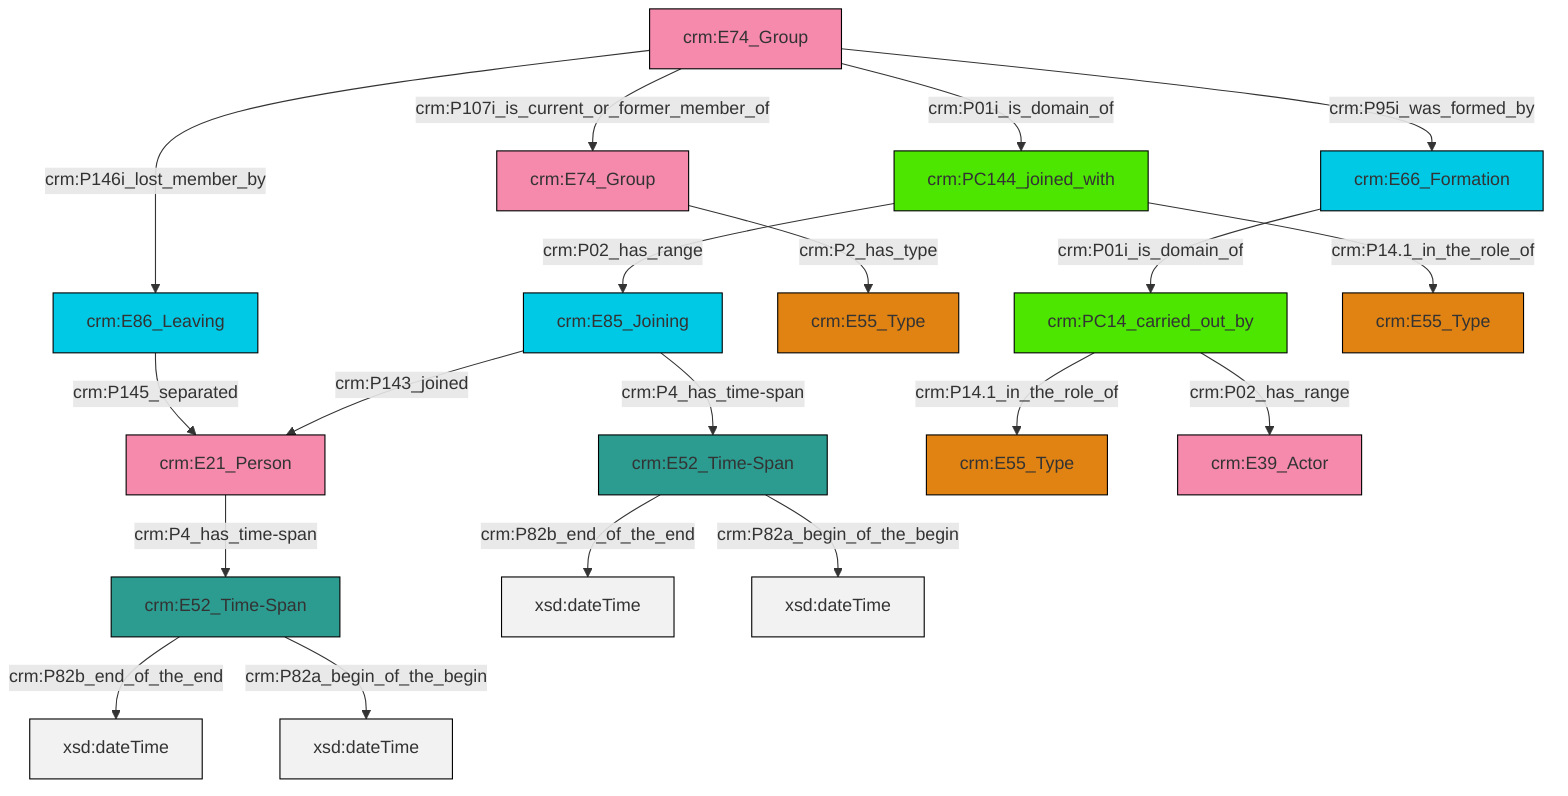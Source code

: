 graph TD
classDef Literal fill:#f2f2f2,stroke:#000000;
classDef CRM_Entity fill:#FFFFFF,stroke:#000000;
classDef Temporal_Entity fill:#00C9E6, stroke:#000000;
classDef Type fill:#E18312, stroke:#000000;
classDef Time-Span fill:#2C9C91, stroke:#000000;
classDef Appellation fill:#FFEB7F, stroke:#000000;
classDef Place fill:#008836, stroke:#000000;
classDef Persistent_Item fill:#B266B2, stroke:#000000;
classDef Conceptual_Object fill:#FFD700, stroke:#000000;
classDef Physical_Thing fill:#D2B48C, stroke:#000000;
classDef Actor fill:#f58aad, stroke:#000000;
classDef PC_Classes fill:#4ce600, stroke:#000000;
classDef Multi fill:#cccccc,stroke:#000000;

4["crm:E74_Group"]:::Actor -->|crm:P146i_lost_member_by| 5["crm:E86_Leaving"]:::Temporal_Entity
6["crm:E52_Time-Span"]:::Time-Span -->|crm:P82b_end_of_the_end| 7[xsd:dateTime]:::Literal
2["crm:PC14_carried_out_by"]:::PC_Classes -->|crm:P14.1_in_the_role_of| 10["crm:E55_Type"]:::Type
11["crm:E74_Group"]:::Actor -->|crm:P2_has_type| 12["crm:E55_Type"]:::Type
6["crm:E52_Time-Span"]:::Time-Span -->|crm:P82a_begin_of_the_begin| 13[xsd:dateTime]:::Literal
4["crm:E74_Group"]:::Actor -->|crm:P95i_was_formed_by| 16["crm:E66_Formation"]:::Temporal_Entity
16["crm:E66_Formation"]:::Temporal_Entity -->|crm:P01i_is_domain_of| 2["crm:PC14_carried_out_by"]:::PC_Classes
0["crm:E52_Time-Span"]:::Time-Span -->|crm:P82b_end_of_the_end| 18[xsd:dateTime]:::Literal
4["crm:E74_Group"]:::Actor -->|crm:P107i_is_current_or_former_member_of| 11["crm:E74_Group"]:::Actor
5["crm:E86_Leaving"]:::Temporal_Entity -->|crm:P145_separated| 8["crm:E21_Person"]:::Actor
19["crm:PC144_joined_with"]:::PC_Classes -->|crm:P14.1_in_the_role_of| 21["crm:E55_Type"]:::Type
4["crm:E74_Group"]:::Actor -->|crm:P01i_is_domain_of| 19["crm:PC144_joined_with"]:::PC_Classes
14["crm:E85_Joining"]:::Temporal_Entity -->|crm:P143_joined| 8["crm:E21_Person"]:::Actor
14["crm:E85_Joining"]:::Temporal_Entity -->|crm:P4_has_time-span| 0["crm:E52_Time-Span"]:::Time-Span
19["crm:PC144_joined_with"]:::PC_Classes -->|crm:P02_has_range| 14["crm:E85_Joining"]:::Temporal_Entity
2["crm:PC14_carried_out_by"]:::PC_Classes -->|crm:P02_has_range| 28["crm:E39_Actor"]:::Actor
8["crm:E21_Person"]:::Actor -->|crm:P4_has_time-span| 6["crm:E52_Time-Span"]:::Time-Span
0["crm:E52_Time-Span"]:::Time-Span -->|crm:P82a_begin_of_the_begin| 34[xsd:dateTime]:::Literal
